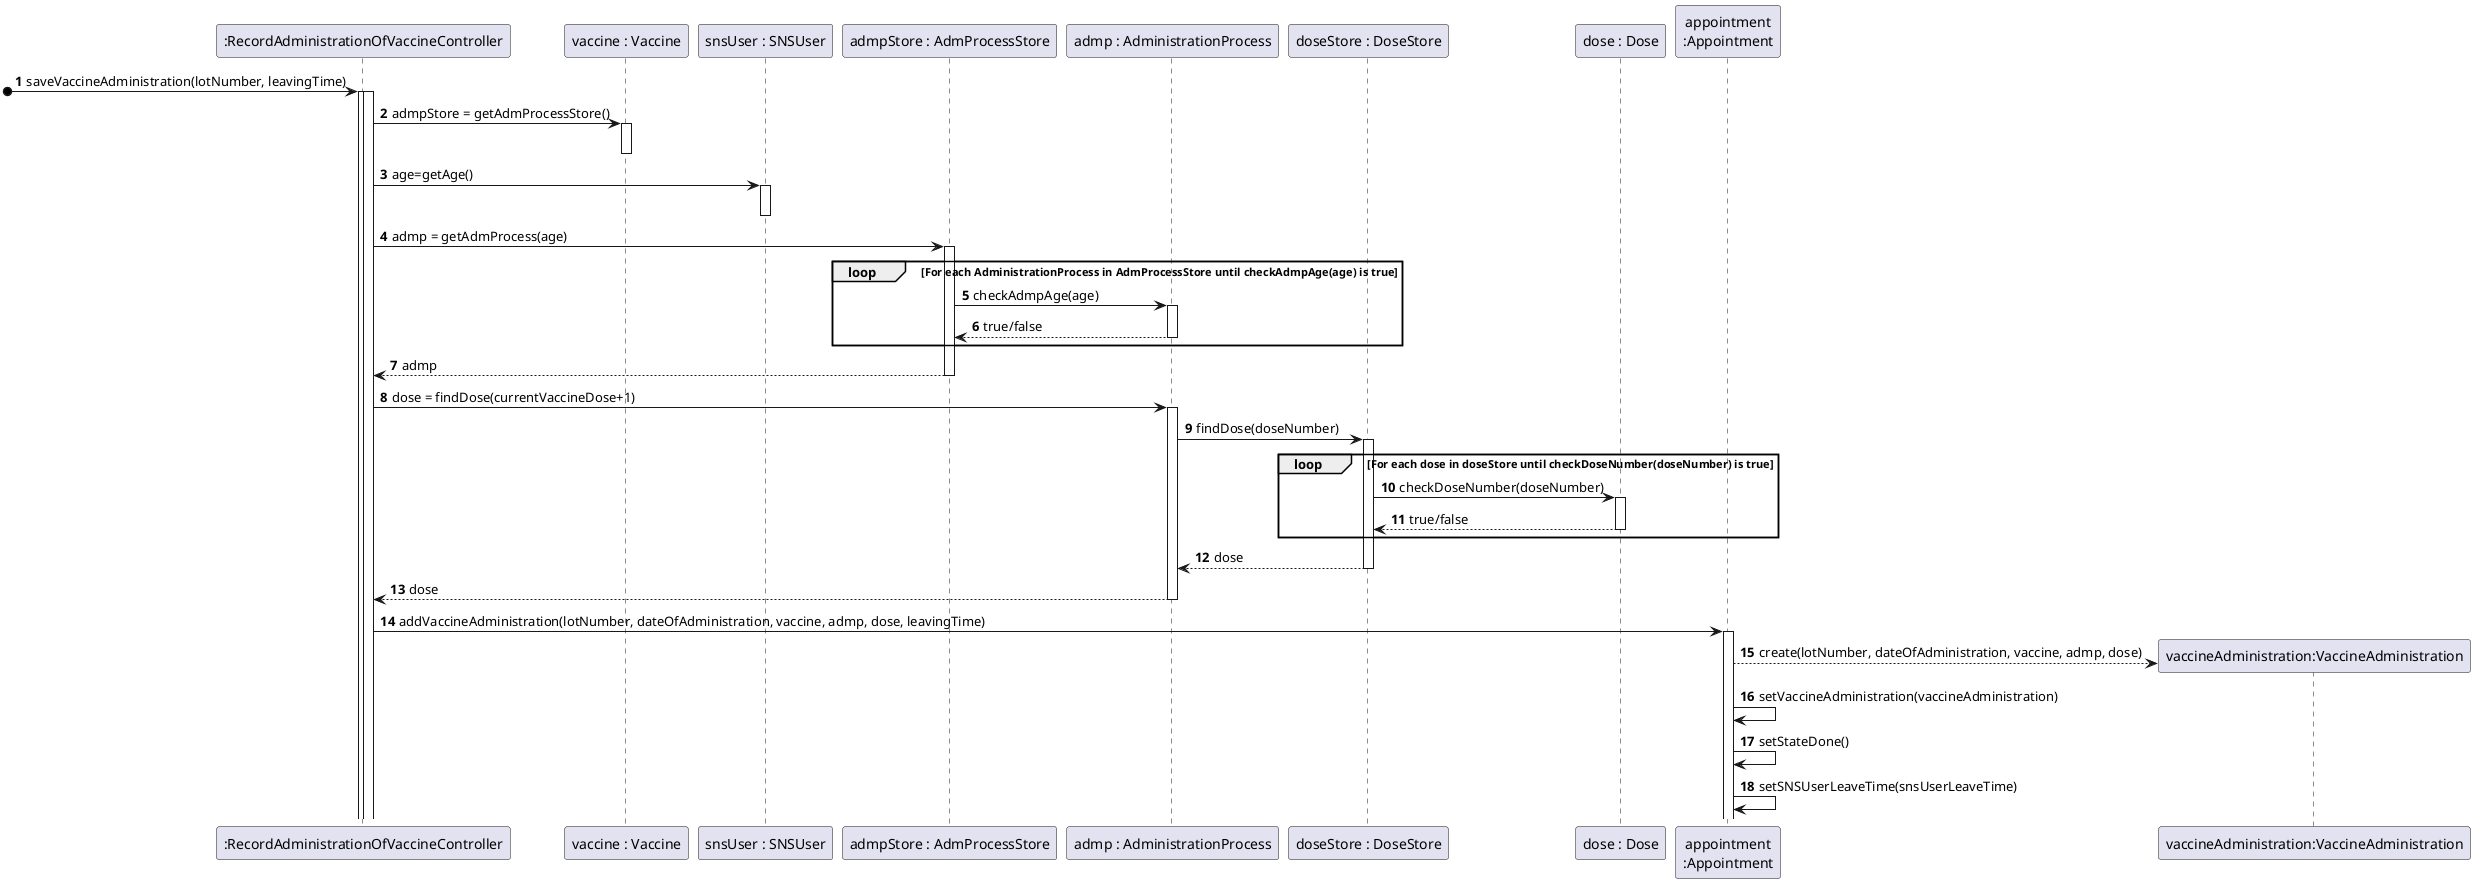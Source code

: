 @startuml
autonumber

participant ":RecordAdministrationOfVaccineController" as CTRL
participant "vaccine : Vaccine" as VACCINE
participant "snsUser : SNSUser" as SNSUSER
participant "admpStore : AdmProcessStore" as ADMPSTORE
participant "admp : AdministrationProcess" as ADMP
participant "doseStore : DoseStore" as DOSESTORE
participant "dose : Dose" as DOSE
participant "appointment\n:Appointment" as APPOINTMENT
participant "vaccineAdministration:VaccineAdministration" as VAdministration

[o-> CTRL : saveVaccineAdministration(lotNumber, leavingTime)
activate CTRL
activate CTRL
CTRL -> VACCINE: admpStore = getAdmProcessStore()
activate VACCINE
deactivate VACCINE
CTRL -> SNSUSER : age=getAge()
activate SNSUSER
deactivate SNSUSER
CTRL -> ADMPSTORE : admp = getAdmProcess(age)
activate ADMPSTORE
loop For each AdministrationProcess in AdmProcessStore until checkAdmpAge(age) is true
ADMPSTORE-> ADMP:checkAdmpAge(age)
activate ADMP
ADMP --> ADMPSTORE:true/false
deactivate ADMP
end loop
ADMPSTORE --> CTRL : admp
deactivate ADMPSTORE
CTRL -> ADMP : dose = findDose(currentVaccineDose+1)
activate ADMP
ADMP -> DOSESTORE : findDose(doseNumber)
activate DOSESTORE
loop For each dose in doseStore until checkDoseNumber(doseNumber) is true
DOSESTORE-> DOSE:checkDoseNumber(doseNumber)
activate DOSE
DOSE --> DOSESTORE:true/false
deactivate DOSE
end loop
DOSESTORE --> ADMP : dose
deactivate DOSESTORE
ADMP --> CTRL : dose
deactivate ADMP
CTRL -> APPOINTMENT : addVaccineAdministration(lotNumber, dateOfAdministration, vaccine, admp, dose, leavingTime)
activate APPOINTMENT
APPOINTMENT --> VAdministration **: create(lotNumber, dateOfAdministration, vaccine, admp, dose)
APPOINTMENT -> APPOINTMENT: setVaccineAdministration(vaccineAdministration)
APPOINTMENT -> APPOINTMENT: setStateDone()
APPOINTMENT -> APPOINTMENT: setSNSUserLeaveTime(snsUserLeaveTime)


@enduml